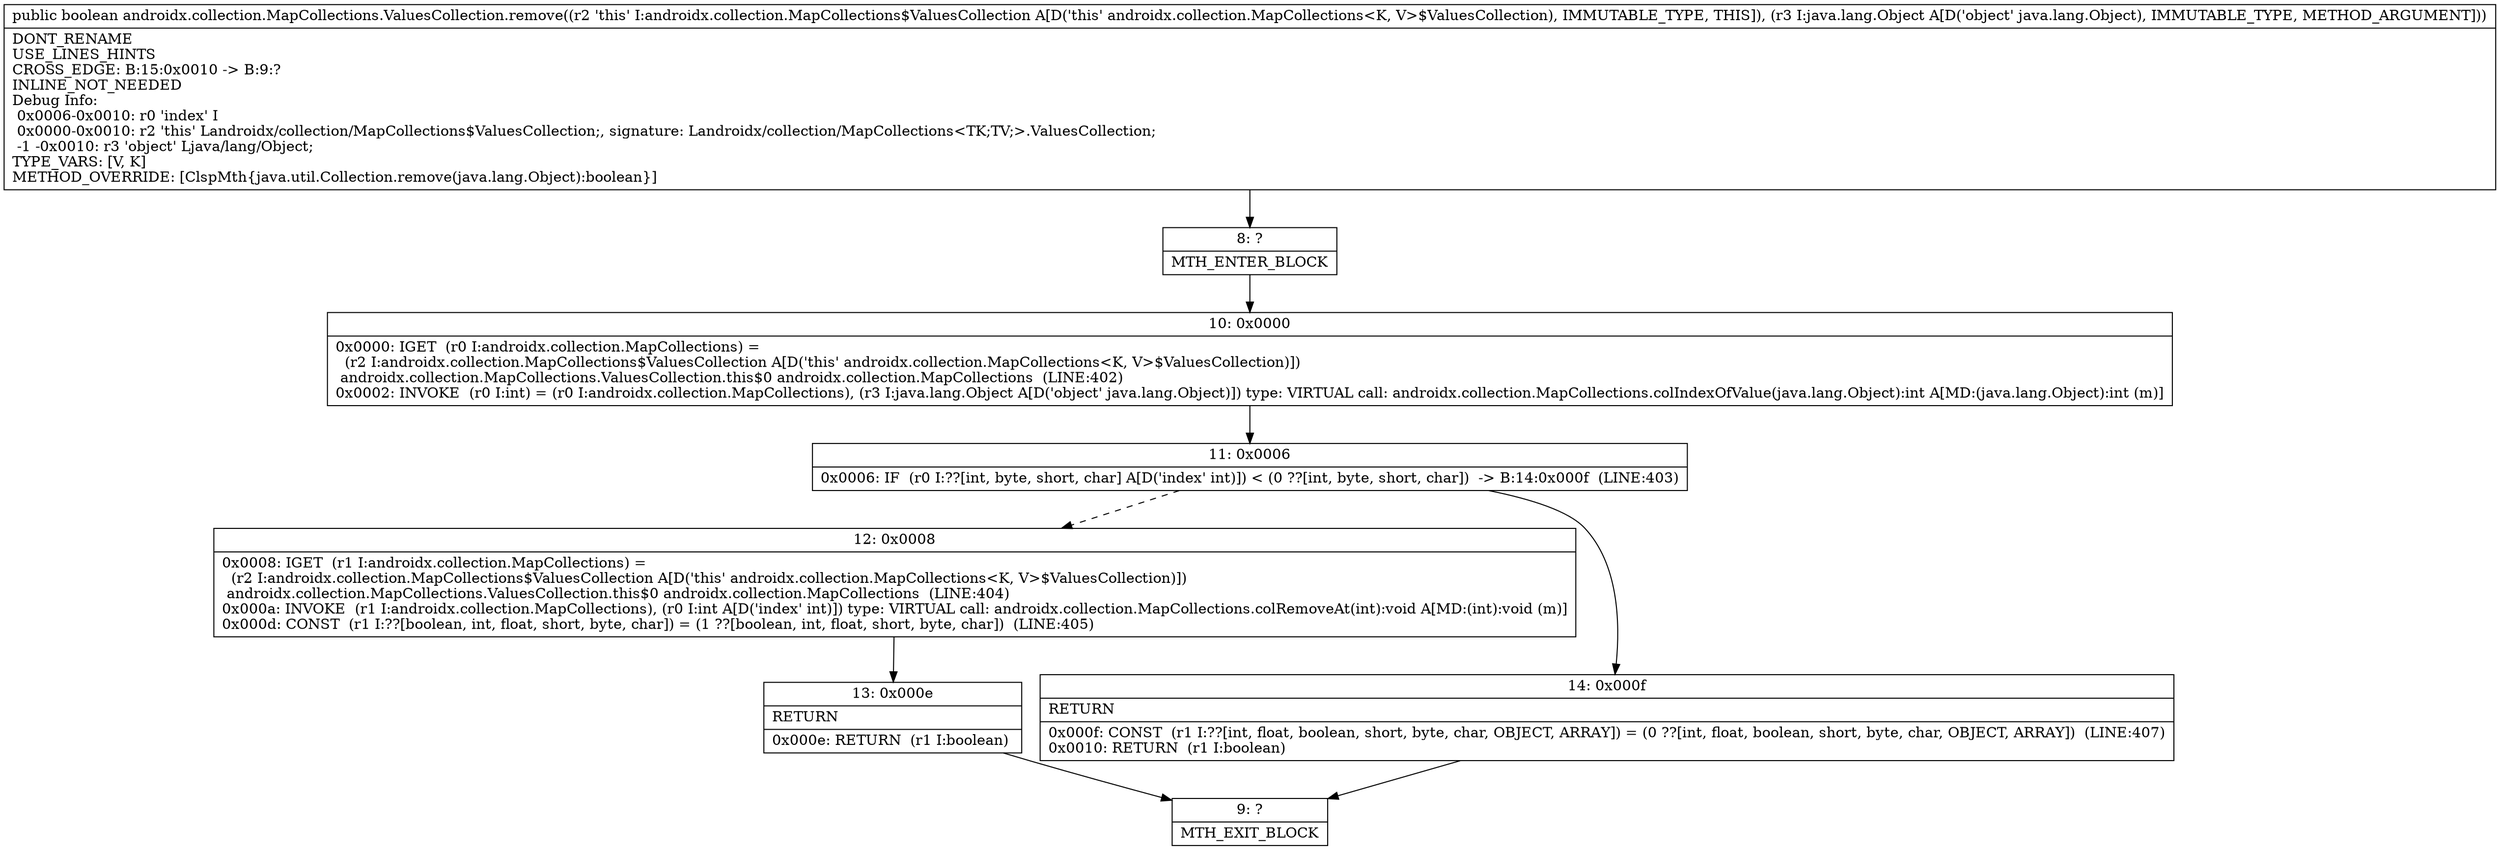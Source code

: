 digraph "CFG forandroidx.collection.MapCollections.ValuesCollection.remove(Ljava\/lang\/Object;)Z" {
Node_8 [shape=record,label="{8\:\ ?|MTH_ENTER_BLOCK\l}"];
Node_10 [shape=record,label="{10\:\ 0x0000|0x0000: IGET  (r0 I:androidx.collection.MapCollections) = \l  (r2 I:androidx.collection.MapCollections$ValuesCollection A[D('this' androidx.collection.MapCollections\<K, V\>$ValuesCollection)])\l androidx.collection.MapCollections.ValuesCollection.this$0 androidx.collection.MapCollections  (LINE:402)\l0x0002: INVOKE  (r0 I:int) = (r0 I:androidx.collection.MapCollections), (r3 I:java.lang.Object A[D('object' java.lang.Object)]) type: VIRTUAL call: androidx.collection.MapCollections.colIndexOfValue(java.lang.Object):int A[MD:(java.lang.Object):int (m)]\l}"];
Node_11 [shape=record,label="{11\:\ 0x0006|0x0006: IF  (r0 I:??[int, byte, short, char] A[D('index' int)]) \< (0 ??[int, byte, short, char])  \-\> B:14:0x000f  (LINE:403)\l}"];
Node_12 [shape=record,label="{12\:\ 0x0008|0x0008: IGET  (r1 I:androidx.collection.MapCollections) = \l  (r2 I:androidx.collection.MapCollections$ValuesCollection A[D('this' androidx.collection.MapCollections\<K, V\>$ValuesCollection)])\l androidx.collection.MapCollections.ValuesCollection.this$0 androidx.collection.MapCollections  (LINE:404)\l0x000a: INVOKE  (r1 I:androidx.collection.MapCollections), (r0 I:int A[D('index' int)]) type: VIRTUAL call: androidx.collection.MapCollections.colRemoveAt(int):void A[MD:(int):void (m)]\l0x000d: CONST  (r1 I:??[boolean, int, float, short, byte, char]) = (1 ??[boolean, int, float, short, byte, char])  (LINE:405)\l}"];
Node_13 [shape=record,label="{13\:\ 0x000e|RETURN\l|0x000e: RETURN  (r1 I:boolean) \l}"];
Node_9 [shape=record,label="{9\:\ ?|MTH_EXIT_BLOCK\l}"];
Node_14 [shape=record,label="{14\:\ 0x000f|RETURN\l|0x000f: CONST  (r1 I:??[int, float, boolean, short, byte, char, OBJECT, ARRAY]) = (0 ??[int, float, boolean, short, byte, char, OBJECT, ARRAY])  (LINE:407)\l0x0010: RETURN  (r1 I:boolean) \l}"];
MethodNode[shape=record,label="{public boolean androidx.collection.MapCollections.ValuesCollection.remove((r2 'this' I:androidx.collection.MapCollections$ValuesCollection A[D('this' androidx.collection.MapCollections\<K, V\>$ValuesCollection), IMMUTABLE_TYPE, THIS]), (r3 I:java.lang.Object A[D('object' java.lang.Object), IMMUTABLE_TYPE, METHOD_ARGUMENT]))  | DONT_RENAME\lUSE_LINES_HINTS\lCROSS_EDGE: B:15:0x0010 \-\> B:9:?\lINLINE_NOT_NEEDED\lDebug Info:\l  0x0006\-0x0010: r0 'index' I\l  0x0000\-0x0010: r2 'this' Landroidx\/collection\/MapCollections$ValuesCollection;, signature: Landroidx\/collection\/MapCollections\<TK;TV;\>.ValuesCollection;\l  \-1 \-0x0010: r3 'object' Ljava\/lang\/Object;\lTYPE_VARS: [V, K]\lMETHOD_OVERRIDE: [ClspMth\{java.util.Collection.remove(java.lang.Object):boolean\}]\l}"];
MethodNode -> Node_8;Node_8 -> Node_10;
Node_10 -> Node_11;
Node_11 -> Node_12[style=dashed];
Node_11 -> Node_14;
Node_12 -> Node_13;
Node_13 -> Node_9;
Node_14 -> Node_9;
}

